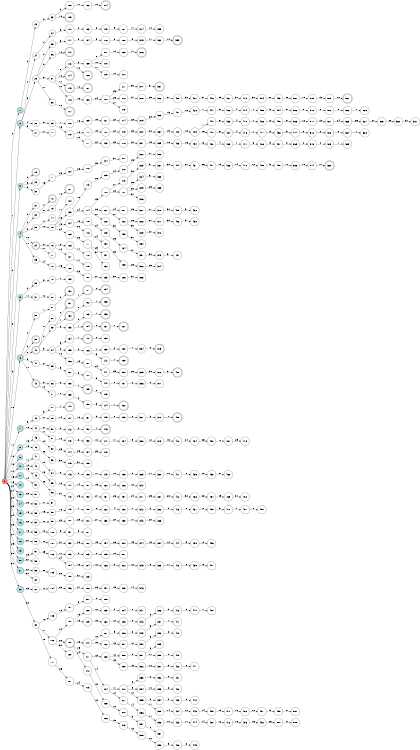 digraph APTA {
__start0 [label="" shape="none"];

rankdir=LR;
size="8,5";

s0 [style="filled", color="black", fillcolor="#ff817b" shape="circle", label="0"];
s1 [style="rounded,filled", color="black", fillcolor="powderblue" shape="doublecircle", label="1"];
s2 [style="rounded,filled", color="black", fillcolor="powderblue" shape="doublecircle", label="2"];
s3 [style="filled", color="black", fillcolor="powderblue" shape="circle", label="3"];
s4 [style="filled", color="black", fillcolor="powderblue" shape="circle", label="4"];
s5 [style="filled", color="black", fillcolor="powderblue" shape="circle", label="5"];
s6 [style="rounded,filled", color="black", fillcolor="powderblue" shape="doublecircle", label="6"];
s7 [style="rounded,filled", color="black", fillcolor="powderblue" shape="doublecircle", label="7"];
s8 [style="filled", color="black", fillcolor="powderblue" shape="circle", label="8"];
s9 [style="filled", color="black", fillcolor="powderblue" shape="circle", label="9"];
s10 [style="filled", color="black", fillcolor="powderblue" shape="circle", label="10"];
s11 [style="filled", color="black", fillcolor="powderblue" shape="circle", label="11"];
s12 [style="filled", color="black", fillcolor="powderblue" shape="circle", label="12"];
s13 [style="filled", color="black", fillcolor="powderblue" shape="circle", label="13"];
s14 [style="filled", color="black", fillcolor="powderblue" shape="circle", label="14"];
s15 [style="filled", color="black", fillcolor="powderblue" shape="circle", label="15"];
s16 [style="filled", color="black", fillcolor="powderblue" shape="circle", label="16"];
s17 [style="filled", color="black", fillcolor="powderblue" shape="circle", label="17"];
s18 [style="filled", color="black", fillcolor="powderblue" shape="circle", label="18"];
s19 [style="filled", color="black", fillcolor="powderblue" shape="circle", label="19"];
s20 [style="filled", color="black", fillcolor="powderblue" shape="circle", label="20"];
s21 [style="filled", color="black", fillcolor="powderblue" shape="circle", label="21"];
s22 [style="filled", color="black", fillcolor="powderblue" shape="circle", label="22"];
s23 [style="filled", color="black", fillcolor="white" shape="circle", label="23"];
s24 [style="filled", color="black", fillcolor="white" shape="circle", label="24"];
s25 [style="filled", color="black", fillcolor="white" shape="circle", label="25"];
s26 [style="filled", color="black", fillcolor="white" shape="circle", label="26"];
s27 [style="filled", color="black", fillcolor="white" shape="circle", label="27"];
s28 [style="rounded,filled", color="black", fillcolor="white" shape="doublecircle", label="28"];
s29 [style="filled", color="black", fillcolor="white" shape="circle", label="29"];
s30 [style="filled", color="black", fillcolor="white" shape="circle", label="30"];
s31 [style="filled", color="black", fillcolor="white" shape="circle", label="31"];
s32 [style="filled", color="black", fillcolor="white" shape="circle", label="32"];
s33 [style="filled", color="black", fillcolor="white" shape="circle", label="33"];
s34 [style="rounded,filled", color="black", fillcolor="white" shape="doublecircle", label="34"];
s35 [style="filled", color="black", fillcolor="white" shape="circle", label="35"];
s36 [style="filled", color="black", fillcolor="white" shape="circle", label="36"];
s37 [style="filled", color="black", fillcolor="white" shape="circle", label="37"];
s38 [style="filled", color="black", fillcolor="white" shape="circle", label="38"];
s39 [style="rounded,filled", color="black", fillcolor="white" shape="doublecircle", label="39"];
s40 [style="rounded,filled", color="black", fillcolor="white" shape="doublecircle", label="40"];
s41 [style="filled", color="black", fillcolor="white" shape="circle", label="41"];
s42 [style="rounded,filled", color="black", fillcolor="white" shape="doublecircle", label="42"];
s43 [style="filled", color="black", fillcolor="white" shape="circle", label="43"];
s44 [style="filled", color="black", fillcolor="white" shape="circle", label="44"];
s45 [style="filled", color="black", fillcolor="white" shape="circle", label="45"];
s46 [style="filled", color="black", fillcolor="white" shape="circle", label="46"];
s47 [style="filled", color="black", fillcolor="white" shape="circle", label="47"];
s48 [style="filled", color="black", fillcolor="white" shape="circle", label="48"];
s49 [style="filled", color="black", fillcolor="white" shape="circle", label="49"];
s50 [style="filled", color="black", fillcolor="white" shape="circle", label="50"];
s51 [style="filled", color="black", fillcolor="white" shape="circle", label="51"];
s52 [style="filled", color="black", fillcolor="white" shape="circle", label="52"];
s53 [style="filled", color="black", fillcolor="white" shape="circle", label="53"];
s54 [style="filled", color="black", fillcolor="white" shape="circle", label="54"];
s55 [style="filled", color="black", fillcolor="white" shape="circle", label="55"];
s56 [style="filled", color="black", fillcolor="white" shape="circle", label="56"];
s57 [style="filled", color="black", fillcolor="white" shape="circle", label="57"];
s58 [style="filled", color="black", fillcolor="white" shape="circle", label="58"];
s59 [style="filled", color="black", fillcolor="white" shape="circle", label="59"];
s60 [style="filled", color="black", fillcolor="white" shape="circle", label="60"];
s61 [style="filled", color="black", fillcolor="white" shape="circle", label="61"];
s62 [style="filled", color="black", fillcolor="white" shape="circle", label="62"];
s63 [style="filled", color="black", fillcolor="white" shape="circle", label="63"];
s64 [style="filled", color="black", fillcolor="white" shape="circle", label="64"];
s65 [style="filled", color="black", fillcolor="white" shape="circle", label="65"];
s66 [style="filled", color="black", fillcolor="white" shape="circle", label="66"];
s67 [style="filled", color="black", fillcolor="white" shape="circle", label="67"];
s68 [style="filled", color="black", fillcolor="white" shape="circle", label="68"];
s69 [style="filled", color="black", fillcolor="white" shape="circle", label="69"];
s70 [style="filled", color="black", fillcolor="white" shape="circle", label="70"];
s71 [style="filled", color="black", fillcolor="white" shape="circle", label="71"];
s72 [style="rounded,filled", color="black", fillcolor="white" shape="doublecircle", label="72"];
s73 [style="filled", color="black", fillcolor="white" shape="circle", label="73"];
s74 [style="filled", color="black", fillcolor="white" shape="circle", label="74"];
s75 [style="filled", color="black", fillcolor="white" shape="circle", label="75"];
s76 [style="filled", color="black", fillcolor="white" shape="circle", label="76"];
s77 [style="filled", color="black", fillcolor="white" shape="circle", label="77"];
s78 [style="filled", color="black", fillcolor="white" shape="circle", label="78"];
s79 [style="filled", color="black", fillcolor="white" shape="circle", label="79"];
s80 [style="filled", color="black", fillcolor="white" shape="circle", label="80"];
s81 [style="filled", color="black", fillcolor="white" shape="circle", label="81"];
s82 [style="filled", color="black", fillcolor="white" shape="circle", label="82"];
s83 [style="filled", color="black", fillcolor="white" shape="circle", label="83"];
s84 [style="filled", color="black", fillcolor="white" shape="circle", label="84"];
s85 [style="filled", color="black", fillcolor="white" shape="circle", label="85"];
s86 [style="filled", color="black", fillcolor="white" shape="circle", label="86"];
s87 [style="filled", color="black", fillcolor="white" shape="circle", label="87"];
s88 [style="filled", color="black", fillcolor="white" shape="circle", label="88"];
s89 [style="filled", color="black", fillcolor="white" shape="circle", label="89"];
s90 [style="filled", color="black", fillcolor="white" shape="circle", label="90"];
s91 [style="filled", color="black", fillcolor="white" shape="circle", label="91"];
s92 [style="filled", color="black", fillcolor="white" shape="circle", label="92"];
s93 [style="filled", color="black", fillcolor="white" shape="circle", label="93"];
s94 [style="filled", color="black", fillcolor="white" shape="circle", label="94"];
s95 [style="filled", color="black", fillcolor="white" shape="circle", label="95"];
s96 [style="filled", color="black", fillcolor="white" shape="circle", label="96"];
s97 [style="filled", color="black", fillcolor="white" shape="circle", label="97"];
s98 [style="filled", color="black", fillcolor="white" shape="circle", label="98"];
s99 [style="filled", color="black", fillcolor="white" shape="circle", label="99"];
s100 [style="filled", color="black", fillcolor="white" shape="circle", label="100"];
s101 [style="filled", color="black", fillcolor="white" shape="circle", label="101"];
s102 [style="filled", color="black", fillcolor="white" shape="circle", label="102"];
s103 [style="filled", color="black", fillcolor="white" shape="circle", label="103"];
s104 [style="filled", color="black", fillcolor="white" shape="circle", label="104"];
s105 [style="filled", color="black", fillcolor="white" shape="circle", label="105"];
s106 [style="filled", color="black", fillcolor="white" shape="circle", label="106"];
s107 [style="filled", color="black", fillcolor="white" shape="circle", label="107"];
s108 [style="filled", color="black", fillcolor="white" shape="circle", label="108"];
s109 [style="rounded,filled", color="black", fillcolor="white" shape="doublecircle", label="109"];
s110 [style="filled", color="black", fillcolor="white" shape="circle", label="110"];
s111 [style="filled", color="black", fillcolor="white" shape="circle", label="111"];
s112 [style="rounded,filled", color="black", fillcolor="white" shape="doublecircle", label="112"];
s113 [style="filled", color="black", fillcolor="white" shape="circle", label="113"];
s114 [style="rounded,filled", color="black", fillcolor="white" shape="doublecircle", label="114"];
s115 [style="rounded,filled", color="black", fillcolor="white" shape="doublecircle", label="115"];
s116 [style="filled", color="black", fillcolor="white" shape="circle", label="116"];
s117 [style="rounded,filled", color="black", fillcolor="white" shape="doublecircle", label="117"];
s118 [style="filled", color="black", fillcolor="white" shape="circle", label="118"];
s119 [style="filled", color="black", fillcolor="white" shape="circle", label="119"];
s120 [style="filled", color="black", fillcolor="white" shape="circle", label="120"];
s121 [style="rounded,filled", color="black", fillcolor="white" shape="doublecircle", label="121"];
s122 [style="filled", color="black", fillcolor="white" shape="circle", label="122"];
s123 [style="filled", color="black", fillcolor="white" shape="circle", label="123"];
s124 [style="filled", color="black", fillcolor="white" shape="circle", label="124"];
s125 [style="filled", color="black", fillcolor="white" shape="circle", label="125"];
s126 [style="filled", color="black", fillcolor="white" shape="circle", label="126"];
s127 [style="filled", color="black", fillcolor="white" shape="circle", label="127"];
s128 [style="filled", color="black", fillcolor="white" shape="circle", label="128"];
s129 [style="filled", color="black", fillcolor="white" shape="circle", label="129"];
s130 [style="rounded,filled", color="black", fillcolor="white" shape="doublecircle", label="130"];
s131 [style="rounded,filled", color="black", fillcolor="white" shape="doublecircle", label="131"];
s132 [style="rounded,filled", color="black", fillcolor="white" shape="doublecircle", label="132"];
s133 [style="filled", color="black", fillcolor="white" shape="circle", label="133"];
s134 [style="filled", color="black", fillcolor="white" shape="circle", label="134"];
s135 [style="filled", color="black", fillcolor="white" shape="circle", label="135"];
s136 [style="filled", color="black", fillcolor="white" shape="circle", label="136"];
s137 [style="filled", color="black", fillcolor="white" shape="circle", label="137"];
s138 [style="filled", color="black", fillcolor="white" shape="circle", label="138"];
s139 [style="filled", color="black", fillcolor="white" shape="circle", label="139"];
s140 [style="rounded,filled", color="black", fillcolor="white" shape="doublecircle", label="140"];
s141 [style="filled", color="black", fillcolor="white" shape="circle", label="141"];
s142 [style="filled", color="black", fillcolor="white" shape="circle", label="142"];
s143 [style="filled", color="black", fillcolor="white" shape="circle", label="143"];
s144 [style="filled", color="black", fillcolor="white" shape="circle", label="144"];
s145 [style="filled", color="black", fillcolor="white" shape="circle", label="145"];
s146 [style="filled", color="black", fillcolor="white" shape="circle", label="146"];
s147 [style="filled", color="black", fillcolor="white" shape="circle", label="147"];
s148 [style="filled", color="black", fillcolor="white" shape="circle", label="148"];
s149 [style="filled", color="black", fillcolor="white" shape="circle", label="149"];
s150 [style="filled", color="black", fillcolor="white" shape="circle", label="150"];
s151 [style="filled", color="black", fillcolor="white" shape="circle", label="151"];
s152 [style="filled", color="black", fillcolor="white" shape="circle", label="152"];
s153 [style="filled", color="black", fillcolor="white" shape="circle", label="153"];
s154 [style="filled", color="black", fillcolor="white" shape="circle", label="154"];
s155 [style="filled", color="black", fillcolor="white" shape="circle", label="155"];
s156 [style="filled", color="black", fillcolor="white" shape="circle", label="156"];
s157 [style="filled", color="black", fillcolor="white" shape="circle", label="157"];
s158 [style="filled", color="black", fillcolor="white" shape="circle", label="158"];
s159 [style="rounded,filled", color="black", fillcolor="white" shape="doublecircle", label="159"];
s160 [style="filled", color="black", fillcolor="white" shape="circle", label="160"];
s161 [style="filled", color="black", fillcolor="white" shape="circle", label="161"];
s162 [style="filled", color="black", fillcolor="white" shape="circle", label="162"];
s163 [style="filled", color="black", fillcolor="white" shape="circle", label="163"];
s164 [style="filled", color="black", fillcolor="white" shape="circle", label="164"];
s165 [style="filled", color="black", fillcolor="white" shape="circle", label="165"];
s166 [style="rounded,filled", color="black", fillcolor="white" shape="doublecircle", label="166"];
s167 [style="rounded,filled", color="black", fillcolor="white" shape="doublecircle", label="167"];
s168 [style="filled", color="black", fillcolor="white" shape="circle", label="168"];
s169 [style="filled", color="black", fillcolor="white" shape="circle", label="169"];
s170 [style="filled", color="black", fillcolor="white" shape="circle", label="170"];
s171 [style="filled", color="black", fillcolor="white" shape="circle", label="171"];
s172 [style="filled", color="black", fillcolor="white" shape="circle", label="172"];
s173 [style="filled", color="black", fillcolor="white" shape="circle", label="173"];
s174 [style="filled", color="black", fillcolor="white" shape="circle", label="174"];
s175 [style="filled", color="black", fillcolor="white" shape="circle", label="175"];
s176 [style="filled", color="black", fillcolor="white" shape="circle", label="176"];
s177 [style="filled", color="black", fillcolor="white" shape="circle", label="177"];
s178 [style="filled", color="black", fillcolor="white" shape="circle", label="178"];
s179 [style="filled", color="black", fillcolor="white" shape="circle", label="179"];
s180 [style="filled", color="black", fillcolor="white" shape="circle", label="180"];
s181 [style="rounded,filled", color="black", fillcolor="white" shape="doublecircle", label="181"];
s182 [style="filled", color="black", fillcolor="white" shape="circle", label="182"];
s183 [style="filled", color="black", fillcolor="white" shape="circle", label="183"];
s184 [style="rounded,filled", color="black", fillcolor="white" shape="doublecircle", label="184"];
s185 [style="rounded,filled", color="black", fillcolor="white" shape="doublecircle", label="185"];
s186 [style="filled", color="black", fillcolor="white" shape="circle", label="186"];
s187 [style="filled", color="black", fillcolor="white" shape="circle", label="187"];
s188 [style="filled", color="black", fillcolor="white" shape="circle", label="188"];
s189 [style="rounded,filled", color="black", fillcolor="white" shape="doublecircle", label="189"];
s190 [style="filled", color="black", fillcolor="white" shape="circle", label="190"];
s191 [style="filled", color="black", fillcolor="white" shape="circle", label="191"];
s192 [style="filled", color="black", fillcolor="white" shape="circle", label="192"];
s193 [style="filled", color="black", fillcolor="white" shape="circle", label="193"];
s194 [style="filled", color="black", fillcolor="white" shape="circle", label="194"];
s195 [style="filled", color="black", fillcolor="white" shape="circle", label="195"];
s196 [style="filled", color="black", fillcolor="white" shape="circle", label="196"];
s197 [style="filled", color="black", fillcolor="white" shape="circle", label="197"];
s198 [style="filled", color="black", fillcolor="white" shape="circle", label="198"];
s199 [style="filled", color="black", fillcolor="white" shape="circle", label="199"];
s200 [style="filled", color="black", fillcolor="white" shape="circle", label="200"];
s201 [style="filled", color="black", fillcolor="white" shape="circle", label="201"];
s202 [style="filled", color="black", fillcolor="white" shape="circle", label="202"];
s203 [style="filled", color="black", fillcolor="white" shape="circle", label="203"];
s204 [style="filled", color="black", fillcolor="white" shape="circle", label="204"];
s205 [style="filled", color="black", fillcolor="white" shape="circle", label="205"];
s206 [style="filled", color="black", fillcolor="white" shape="circle", label="206"];
s207 [style="filled", color="black", fillcolor="white" shape="circle", label="207"];
s208 [style="filled", color="black", fillcolor="white" shape="circle", label="208"];
s209 [style="filled", color="black", fillcolor="white" shape="circle", label="209"];
s210 [style="filled", color="black", fillcolor="white" shape="circle", label="210"];
s211 [style="filled", color="black", fillcolor="white" shape="circle", label="211"];
s212 [style="filled", color="black", fillcolor="white" shape="circle", label="212"];
s213 [style="filled", color="black", fillcolor="white" shape="circle", label="213"];
s214 [style="rounded,filled", color="black", fillcolor="white" shape="doublecircle", label="214"];
s215 [style="filled", color="black", fillcolor="white" shape="circle", label="215"];
s216 [style="filled", color="black", fillcolor="white" shape="circle", label="216"];
s217 [style="filled", color="black", fillcolor="white" shape="circle", label="217"];
s218 [style="filled", color="black", fillcolor="white" shape="circle", label="218"];
s219 [style="filled", color="black", fillcolor="white" shape="circle", label="219"];
s220 [style="filled", color="black", fillcolor="white" shape="circle", label="220"];
s221 [style="filled", color="black", fillcolor="white" shape="circle", label="221"];
s222 [style="filled", color="black", fillcolor="white" shape="circle", label="222"];
s223 [style="filled", color="black", fillcolor="white" shape="circle", label="223"];
s224 [style="filled", color="black", fillcolor="white" shape="circle", label="224"];
s225 [style="filled", color="black", fillcolor="white" shape="circle", label="225"];
s226 [style="filled", color="black", fillcolor="white" shape="circle", label="226"];
s227 [style="filled", color="black", fillcolor="white" shape="circle", label="227"];
s228 [style="filled", color="black", fillcolor="white" shape="circle", label="228"];
s229 [style="filled", color="black", fillcolor="white" shape="circle", label="229"];
s230 [style="filled", color="black", fillcolor="white" shape="circle", label="230"];
s231 [style="filled", color="black", fillcolor="white" shape="circle", label="231"];
s232 [style="filled", color="black", fillcolor="white" shape="circle", label="232"];
s233 [style="filled", color="black", fillcolor="white" shape="circle", label="233"];
s234 [style="rounded,filled", color="black", fillcolor="white" shape="doublecircle", label="234"];
s235 [style="rounded,filled", color="black", fillcolor="white" shape="doublecircle", label="235"];
s236 [style="rounded,filled", color="black", fillcolor="white" shape="doublecircle", label="236"];
s237 [style="rounded,filled", color="black", fillcolor="white" shape="doublecircle", label="237"];
s238 [style="filled", color="black", fillcolor="white" shape="circle", label="238"];
s239 [style="filled", color="black", fillcolor="white" shape="circle", label="239"];
s240 [style="filled", color="black", fillcolor="white" shape="circle", label="240"];
s241 [style="filled", color="black", fillcolor="white" shape="circle", label="241"];
s242 [style="filled", color="black", fillcolor="white" shape="circle", label="242"];
s243 [style="filled", color="black", fillcolor="white" shape="circle", label="243"];
s244 [style="filled", color="black", fillcolor="white" shape="circle", label="244"];
s245 [style="filled", color="black", fillcolor="white" shape="circle", label="245"];
s246 [style="rounded,filled", color="black", fillcolor="white" shape="doublecircle", label="246"];
s247 [style="filled", color="black", fillcolor="white" shape="circle", label="247"];
s248 [style="filled", color="black", fillcolor="white" shape="circle", label="248"];
s249 [style="filled", color="black", fillcolor="white" shape="circle", label="249"];
s250 [style="filled", color="black", fillcolor="white" shape="circle", label="250"];
s251 [style="filled", color="black", fillcolor="white" shape="circle", label="251"];
s252 [style="filled", color="black", fillcolor="white" shape="circle", label="252"];
s253 [style="filled", color="black", fillcolor="white" shape="circle", label="253"];
s254 [style="filled", color="black", fillcolor="white" shape="circle", label="254"];
s255 [style="filled", color="black", fillcolor="white" shape="circle", label="255"];
s256 [style="filled", color="black", fillcolor="white" shape="circle", label="256"];
s257 [style="filled", color="black", fillcolor="white" shape="circle", label="257"];
s258 [style="filled", color="black", fillcolor="white" shape="circle", label="258"];
s259 [style="filled", color="black", fillcolor="white" shape="circle", label="259"];
s260 [style="filled", color="black", fillcolor="white" shape="circle", label="260"];
s261 [style="filled", color="black", fillcolor="white" shape="circle", label="261"];
s262 [style="filled", color="black", fillcolor="white" shape="circle", label="262"];
s263 [style="filled", color="black", fillcolor="white" shape="circle", label="263"];
s264 [style="filled", color="black", fillcolor="white" shape="circle", label="264"];
s265 [style="filled", color="black", fillcolor="white" shape="circle", label="265"];
s266 [style="filled", color="black", fillcolor="white" shape="circle", label="266"];
s267 [style="filled", color="black", fillcolor="white" shape="circle", label="267"];
s268 [style="filled", color="black", fillcolor="white" shape="circle", label="268"];
s269 [style="filled", color="black", fillcolor="white" shape="circle", label="269"];
s270 [style="filled", color="black", fillcolor="white" shape="circle", label="270"];
s271 [style="filled", color="black", fillcolor="white" shape="circle", label="271"];
s272 [style="filled", color="black", fillcolor="white" shape="circle", label="272"];
s273 [style="filled", color="black", fillcolor="white" shape="circle", label="273"];
s274 [style="filled", color="black", fillcolor="white" shape="circle", label="274"];
s275 [style="filled", color="black", fillcolor="white" shape="circle", label="275"];
s276 [style="filled", color="black", fillcolor="white" shape="circle", label="276"];
s277 [style="filled", color="black", fillcolor="white" shape="circle", label="277"];
s278 [style="filled", color="black", fillcolor="white" shape="circle", label="278"];
s279 [style="filled", color="black", fillcolor="white" shape="circle", label="279"];
s280 [style="filled", color="black", fillcolor="white" shape="circle", label="280"];
s281 [style="filled", color="black", fillcolor="white" shape="circle", label="281"];
s282 [style="filled", color="black", fillcolor="white" shape="circle", label="282"];
s283 [style="filled", color="black", fillcolor="white" shape="circle", label="283"];
s284 [style="filled", color="black", fillcolor="white" shape="circle", label="284"];
s285 [style="filled", color="black", fillcolor="white" shape="circle", label="285"];
s286 [style="filled", color="black", fillcolor="white" shape="circle", label="286"];
s287 [style="rounded,filled", color="black", fillcolor="white" shape="doublecircle", label="287"];
s288 [style="filled", color="black", fillcolor="white" shape="circle", label="288"];
s289 [style="rounded,filled", color="black", fillcolor="white" shape="doublecircle", label="289"];
s290 [style="filled", color="black", fillcolor="white" shape="circle", label="290"];
s291 [style="filled", color="black", fillcolor="white" shape="circle", label="291"];
s292 [style="rounded,filled", color="black", fillcolor="white" shape="doublecircle", label="292"];
s293 [style="filled", color="black", fillcolor="white" shape="circle", label="293"];
s294 [style="filled", color="black", fillcolor="white" shape="circle", label="294"];
s295 [style="filled", color="black", fillcolor="white" shape="circle", label="295"];
s296 [style="filled", color="black", fillcolor="white" shape="circle", label="296"];
s297 [style="filled", color="black", fillcolor="white" shape="circle", label="297"];
s298 [style="filled", color="black", fillcolor="white" shape="circle", label="298"];
s299 [style="filled", color="black", fillcolor="white" shape="circle", label="299"];
s300 [style="filled", color="black", fillcolor="white" shape="circle", label="300"];
s301 [style="filled", color="black", fillcolor="white" shape="circle", label="301"];
s302 [style="filled", color="black", fillcolor="white" shape="circle", label="302"];
s303 [style="filled", color="black", fillcolor="white" shape="circle", label="303"];
s304 [style="filled", color="black", fillcolor="white" shape="circle", label="304"];
s305 [style="filled", color="black", fillcolor="white" shape="circle", label="305"];
s306 [style="filled", color="black", fillcolor="white" shape="circle", label="306"];
s307 [style="filled", color="black", fillcolor="white" shape="circle", label="307"];
s308 [style="filled", color="black", fillcolor="white" shape="circle", label="308"];
s309 [style="filled", color="black", fillcolor="white" shape="circle", label="309"];
s310 [style="filled", color="black", fillcolor="white" shape="circle", label="310"];
s311 [style="filled", color="black", fillcolor="white" shape="circle", label="311"];
s312 [style="filled", color="black", fillcolor="white" shape="circle", label="312"];
s313 [style="filled", color="black", fillcolor="white" shape="circle", label="313"];
s314 [style="filled", color="black", fillcolor="white" shape="circle", label="314"];
s315 [style="filled", color="black", fillcolor="white" shape="circle", label="315"];
s316 [style="rounded,filled", color="black", fillcolor="white" shape="doublecircle", label="316"];
s317 [style="filled", color="black", fillcolor="white" shape="circle", label="317"];
s318 [style="filled", color="black", fillcolor="white" shape="circle", label="318"];
s319 [style="filled", color="black", fillcolor="white" shape="circle", label="319"];
s320 [style="filled", color="black", fillcolor="white" shape="circle", label="320"];
s321 [style="filled", color="black", fillcolor="white" shape="circle", label="321"];
s322 [style="filled", color="black", fillcolor="white" shape="circle", label="322"];
s323 [style="filled", color="black", fillcolor="white" shape="circle", label="323"];
s324 [style="filled", color="black", fillcolor="white" shape="circle", label="324"];
s325 [style="filled", color="black", fillcolor="white" shape="circle", label="325"];
s326 [style="filled", color="black", fillcolor="white" shape="circle", label="326"];
s327 [style="filled", color="black", fillcolor="white" shape="circle", label="327"];
s328 [style="filled", color="black", fillcolor="white" shape="circle", label="328"];
s329 [style="filled", color="black", fillcolor="white" shape="circle", label="329"];
s330 [style="filled", color="black", fillcolor="white" shape="circle", label="330"];
s331 [style="filled", color="black", fillcolor="white" shape="circle", label="331"];
s332 [style="filled", color="black", fillcolor="white" shape="circle", label="332"];
s333 [style="filled", color="black", fillcolor="white" shape="circle", label="333"];
s334 [style="filled", color="black", fillcolor="white" shape="circle", label="334"];
s335 [style="filled", color="black", fillcolor="white" shape="circle", label="335"];
s336 [style="filled", color="black", fillcolor="white" shape="circle", label="336"];
s337 [style="filled", color="black", fillcolor="white" shape="circle", label="337"];
s338 [style="filled", color="black", fillcolor="white" shape="circle", label="338"];
s339 [style="filled", color="black", fillcolor="white" shape="circle", label="339"];
s340 [style="filled", color="black", fillcolor="white" shape="circle", label="340"];
s341 [style="filled", color="black", fillcolor="white" shape="circle", label="341"];
s342 [style="filled", color="black", fillcolor="white" shape="circle", label="342"];
s343 [style="filled", color="black", fillcolor="white" shape="circle", label="343"];
s344 [style="filled", color="black", fillcolor="white" shape="circle", label="344"];
s345 [style="filled", color="black", fillcolor="white" shape="circle", label="345"];
s346 [style="filled", color="black", fillcolor="white" shape="circle", label="346"];
s347 [style="filled", color="black", fillcolor="white" shape="circle", label="347"];
s348 [style="filled", color="black", fillcolor="white" shape="circle", label="348"];
s349 [style="filled", color="black", fillcolor="white" shape="circle", label="349"];
s350 [style="filled", color="black", fillcolor="white" shape="circle", label="350"];
s351 [style="filled", color="black", fillcolor="white" shape="circle", label="351"];
s352 [style="filled", color="black", fillcolor="white" shape="circle", label="352"];
s353 [style="filled", color="black", fillcolor="white" shape="circle", label="353"];
s354 [style="filled", color="black", fillcolor="white" shape="circle", label="354"];
s355 [style="filled", color="black", fillcolor="white" shape="circle", label="355"];
s356 [style="filled", color="black", fillcolor="white" shape="circle", label="356"];
s357 [style="filled", color="black", fillcolor="white" shape="circle", label="357"];
s358 [style="filled", color="black", fillcolor="white" shape="circle", label="358"];
s359 [style="filled", color="black", fillcolor="white" shape="circle", label="359"];
s360 [style="filled", color="black", fillcolor="white" shape="circle", label="360"];
s361 [style="rounded,filled", color="black", fillcolor="white" shape="doublecircle", label="361"];
s362 [style="filled", color="black", fillcolor="white" shape="circle", label="362"];
s363 [style="filled", color="black", fillcolor="white" shape="circle", label="363"];
s364 [style="filled", color="black", fillcolor="white" shape="circle", label="364"];
s365 [style="filled", color="black", fillcolor="white" shape="circle", label="365"];
s366 [style="filled", color="black", fillcolor="white" shape="circle", label="366"];
s367 [style="filled", color="black", fillcolor="white" shape="circle", label="367"];
s368 [style="filled", color="black", fillcolor="white" shape="circle", label="368"];
s369 [style="filled", color="black", fillcolor="white" shape="circle", label="369"];
s370 [style="filled", color="black", fillcolor="white" shape="circle", label="370"];
s371 [style="filled", color="black", fillcolor="white" shape="circle", label="371"];
s372 [style="filled", color="black", fillcolor="white" shape="circle", label="372"];
s373 [style="filled", color="black", fillcolor="white" shape="circle", label="373"];
s374 [style="filled", color="black", fillcolor="white" shape="circle", label="374"];
s375 [style="rounded,filled", color="black", fillcolor="white" shape="doublecircle", label="375"];
s376 [style="filled", color="black", fillcolor="white" shape="circle", label="376"];
s377 [style="filled", color="black", fillcolor="white" shape="circle", label="377"];
s378 [style="filled", color="black", fillcolor="white" shape="circle", label="378"];
s379 [style="filled", color="black", fillcolor="white" shape="circle", label="379"];
s380 [style="filled", color="black", fillcolor="white" shape="circle", label="380"];
s381 [style="filled", color="black", fillcolor="white" shape="circle", label="381"];
s382 [style="filled", color="black", fillcolor="white" shape="circle", label="382"];
s383 [style="filled", color="black", fillcolor="white" shape="circle", label="383"];
s384 [style="filled", color="black", fillcolor="white" shape="circle", label="384"];
s385 [style="filled", color="black", fillcolor="white" shape="circle", label="385"];
s386 [style="filled", color="black", fillcolor="white" shape="circle", label="386"];
s387 [style="filled", color="black", fillcolor="white" shape="circle", label="387"];
s388 [style="filled", color="black", fillcolor="white" shape="circle", label="388"];
s389 [style="filled", color="black", fillcolor="white" shape="circle", label="389"];
s390 [style="filled", color="black", fillcolor="white" shape="circle", label="390"];
s391 [style="filled", color="black", fillcolor="white" shape="circle", label="391"];
s392 [style="filled", color="black", fillcolor="white" shape="circle", label="392"];
s393 [style="filled", color="black", fillcolor="white" shape="circle", label="393"];
s394 [style="filled", color="black", fillcolor="white" shape="circle", label="394"];
s395 [style="filled", color="black", fillcolor="white" shape="circle", label="395"];
s396 [style="filled", color="black", fillcolor="white" shape="circle", label="396"];
s397 [style="filled", color="black", fillcolor="white" shape="circle", label="397"];
s398 [style="filled", color="black", fillcolor="white" shape="circle", label="398"];
s399 [style="rounded,filled", color="black", fillcolor="white" shape="doublecircle", label="399"];
s400 [style="filled", color="black", fillcolor="white" shape="circle", label="400"];
s401 [style="filled", color="black", fillcolor="white" shape="circle", label="401"];
s402 [style="filled", color="black", fillcolor="white" shape="circle", label="402"];
s403 [style="filled", color="black", fillcolor="white" shape="circle", label="403"];
s404 [style="filled", color="black", fillcolor="white" shape="circle", label="404"];
s405 [style="filled", color="black", fillcolor="white" shape="circle", label="405"];
s406 [style="filled", color="black", fillcolor="white" shape="circle", label="406"];
s407 [style="filled", color="black", fillcolor="white" shape="circle", label="407"];
s408 [style="rounded,filled", color="black", fillcolor="white" shape="doublecircle", label="408"];
s409 [style="rounded,filled", color="black", fillcolor="white" shape="doublecircle", label="409"];
s410 [style="filled", color="black", fillcolor="white" shape="circle", label="410"];
s411 [style="filled", color="black", fillcolor="white" shape="circle", label="411"];
s412 [style="filled", color="black", fillcolor="white" shape="circle", label="412"];
s413 [style="filled", color="black", fillcolor="white" shape="circle", label="413"];
s414 [style="filled", color="black", fillcolor="white" shape="circle", label="414"];
s415 [style="filled", color="black", fillcolor="white" shape="circle", label="415"];
s416 [style="filled", color="black", fillcolor="white" shape="circle", label="416"];
s417 [style="filled", color="black", fillcolor="white" shape="circle", label="417"];
s418 [style="filled", color="black", fillcolor="white" shape="circle", label="418"];
s419 [style="filled", color="black", fillcolor="white" shape="circle", label="419"];
s420 [style="filled", color="black", fillcolor="white" shape="circle", label="420"];
s421 [style="filled", color="black", fillcolor="white" shape="circle", label="421"];
s422 [style="filled", color="black", fillcolor="white" shape="circle", label="422"];
s423 [style="filled", color="black", fillcolor="white" shape="circle", label="423"];
s424 [style="filled", color="black", fillcolor="white" shape="circle", label="424"];
s425 [style="filled", color="black", fillcolor="white" shape="circle", label="425"];
s426 [style="filled", color="black", fillcolor="white" shape="circle", label="426"];
s427 [style="filled", color="black", fillcolor="white" shape="circle", label="427"];
s428 [style="filled", color="black", fillcolor="white" shape="circle", label="428"];
s429 [style="filled", color="black", fillcolor="white" shape="circle", label="429"];
s430 [style="filled", color="black", fillcolor="white" shape="circle", label="430"];
s431 [style="filled", color="black", fillcolor="white" shape="circle", label="431"];
s432 [style="filled", color="black", fillcolor="white" shape="circle", label="432"];
s433 [style="filled", color="black", fillcolor="white" shape="circle", label="433"];
s434 [style="filled", color="black", fillcolor="white" shape="circle", label="434"];
s435 [style="filled", color="black", fillcolor="white" shape="circle", label="435"];
s436 [style="filled", color="black", fillcolor="white" shape="circle", label="436"];
s437 [style="filled", color="black", fillcolor="white" shape="circle", label="437"];
s438 [style="filled", color="black", fillcolor="white" shape="circle", label="438"];
s439 [style="filled", color="black", fillcolor="white" shape="circle", label="439"];
s440 [style="filled", color="black", fillcolor="white" shape="circle", label="440"];
s441 [style="filled", color="black", fillcolor="white" shape="circle", label="441"];
s442 [style="filled", color="black", fillcolor="white" shape="circle", label="442"];
s443 [style="filled", color="black", fillcolor="white" shape="circle", label="443"];
s444 [style="filled", color="black", fillcolor="white" shape="circle", label="444"];
s445 [style="filled", color="black", fillcolor="white" shape="circle", label="445"];
s446 [style="filled", color="black", fillcolor="white" shape="circle", label="446"];
s447 [style="filled", color="black", fillcolor="white" shape="circle", label="447"];
s448 [style="filled", color="black", fillcolor="white" shape="circle", label="448"];
s449 [style="filled", color="black", fillcolor="white" shape="circle", label="449"];
s450 [style="filled", color="black", fillcolor="white" shape="circle", label="450"];
s451 [style="filled", color="black", fillcolor="white" shape="circle", label="451"];
s452 [style="filled", color="black", fillcolor="white" shape="circle", label="452"];
s453 [style="filled", color="black", fillcolor="white" shape="circle", label="453"];
s454 [style="filled", color="black", fillcolor="white" shape="circle", label="454"];
s455 [style="filled", color="black", fillcolor="white" shape="circle", label="455"];
s456 [style="filled", color="black", fillcolor="white" shape="circle", label="456"];
s457 [style="filled", color="black", fillcolor="white" shape="circle", label="457"];
s458 [style="filled", color="black", fillcolor="white" shape="circle", label="458"];
s459 [style="filled", color="black", fillcolor="white" shape="circle", label="459"];
s460 [style="filled", color="black", fillcolor="white" shape="circle", label="460"];
s461 [style="filled", color="black", fillcolor="white" shape="circle", label="461"];
s462 [style="filled", color="black", fillcolor="white" shape="circle", label="462"];
s463 [style="filled", color="black", fillcolor="white" shape="circle", label="463"];
s464 [style="filled", color="black", fillcolor="white" shape="circle", label="464"];
s465 [style="filled", color="black", fillcolor="white" shape="circle", label="465"];
s466 [style="filled", color="black", fillcolor="white" shape="circle", label="466"];
s467 [style="filled", color="black", fillcolor="white" shape="circle", label="467"];
s468 [style="filled", color="black", fillcolor="white" shape="circle", label="468"];
s469 [style="filled", color="black", fillcolor="white" shape="circle", label="469"];
s470 [style="filled", color="black", fillcolor="white" shape="circle", label="470"];
s471 [style="filled", color="black", fillcolor="white" shape="circle", label="471"];
s472 [style="filled", color="black", fillcolor="white" shape="circle", label="472"];
s473 [style="filled", color="black", fillcolor="white" shape="circle", label="473"];
s474 [style="filled", color="black", fillcolor="white" shape="circle", label="474"];
s475 [style="filled", color="black", fillcolor="white" shape="circle", label="475"];
s476 [style="filled", color="black", fillcolor="white" shape="circle", label="476"];
s477 [style="filled", color="black", fillcolor="white" shape="circle", label="477"];
s478 [style="filled", color="black", fillcolor="white" shape="circle", label="478"];
s479 [style="filled", color="black", fillcolor="white" shape="circle", label="479"];
s480 [style="filled", color="black", fillcolor="white" shape="circle", label="480"];
s481 [style="filled", color="black", fillcolor="white" shape="circle", label="481"];
s482 [style="filled", color="black", fillcolor="white" shape="circle", label="482"];
s483 [style="filled", color="black", fillcolor="white" shape="circle", label="483"];
s484 [style="filled", color="black", fillcolor="white" shape="circle", label="484"];
s485 [style="filled", color="black", fillcolor="white" shape="circle", label="485"];
s486 [style="filled", color="black", fillcolor="white" shape="circle", label="486"];
s487 [style="filled", color="black", fillcolor="white" shape="circle", label="487"];
s488 [style="filled", color="black", fillcolor="white" shape="circle", label="488"];
s489 [style="filled", color="black", fillcolor="white" shape="circle", label="489"];
s490 [style="filled", color="black", fillcolor="white" shape="circle", label="490"];
s491 [style="filled", color="black", fillcolor="white" shape="circle", label="491"];
s492 [style="filled", color="black", fillcolor="white" shape="circle", label="492"];
s493 [style="filled", color="black", fillcolor="white" shape="circle", label="493"];
s494 [style="filled", color="black", fillcolor="white" shape="circle", label="494"];
s495 [style="filled", color="black", fillcolor="white" shape="circle", label="495"];
s496 [style="filled", color="black", fillcolor="white" shape="circle", label="496"];
s497 [style="filled", color="black", fillcolor="white" shape="circle", label="497"];
s498 [style="filled", color="black", fillcolor="white" shape="circle", label="498"];
s499 [style="filled", color="black", fillcolor="white" shape="circle", label="499"];
s500 [style="filled", color="black", fillcolor="white" shape="circle", label="500"];
s501 [style="filled", color="black", fillcolor="white" shape="circle", label="501"];
s502 [style="filled", color="black", fillcolor="white" shape="circle", label="502"];
s503 [style="filled", color="black", fillcolor="white" shape="circle", label="503"];
s504 [style="filled", color="black", fillcolor="white" shape="circle", label="504"];
s505 [style="filled", color="black", fillcolor="white" shape="circle", label="505"];
s506 [style="filled", color="black", fillcolor="white" shape="circle", label="506"];
s507 [style="filled", color="black", fillcolor="white" shape="circle", label="507"];
s508 [style="filled", color="black", fillcolor="white" shape="circle", label="508"];
s509 [style="filled", color="black", fillcolor="white" shape="circle", label="509"];
s510 [style="filled", color="black", fillcolor="white" shape="circle", label="510"];
s511 [style="filled", color="black", fillcolor="white" shape="circle", label="511"];
s512 [style="filled", color="black", fillcolor="white" shape="circle", label="512"];
s513 [style="filled", color="black", fillcolor="white" shape="circle", label="513"];
s514 [style="filled", color="black", fillcolor="white" shape="circle", label="514"];
s515 [style="filled", color="black", fillcolor="white" shape="circle", label="515"];
s516 [style="filled", color="black", fillcolor="white" shape="circle", label="516"];
s517 [style="filled", color="black", fillcolor="white" shape="circle", label="517"];
s518 [style="filled", color="black", fillcolor="white" shape="circle", label="518"];
s519 [style="filled", color="black", fillcolor="white" shape="circle", label="519"];
s520 [style="rounded,filled", color="black", fillcolor="white" shape="doublecircle", label="520"];
s521 [style="rounded,filled", color="black", fillcolor="white" shape="doublecircle", label="521"];
s522 [style="filled", color="black", fillcolor="white" shape="circle", label="522"];
s523 [style="filled", color="black", fillcolor="white" shape="circle", label="523"];
s524 [style="filled", color="black", fillcolor="white" shape="circle", label="524"];
s525 [style="filled", color="black", fillcolor="white" shape="circle", label="525"];
s526 [style="filled", color="black", fillcolor="white" shape="circle", label="526"];
s527 [style="filled", color="black", fillcolor="white" shape="circle", label="527"];
s528 [style="filled", color="black", fillcolor="white" shape="circle", label="528"];
s529 [style="filled", color="black", fillcolor="white" shape="circle", label="529"];
s530 [style="filled", color="black", fillcolor="white" shape="circle", label="530"];
s531 [style="filled", color="black", fillcolor="white" shape="circle", label="531"];
s0 -> s1 [label="0"];
s0 -> s2 [label="1"];
s0 -> s3 [label="2"];
s0 -> s4 [label="8"];
s0 -> s5 [label="9"];
s0 -> s6 [label="10"];
s0 -> s7 [label="11"];
s0 -> s8 [label="12"];
s0 -> s9 [label="13"];
s0 -> s10 [label="14"];
s0 -> s11 [label="15"];
s0 -> s12 [label="16"];
s0 -> s13 [label="20"];
s0 -> s14 [label="21"];
s0 -> s15 [label="22"];
s0 -> s16 [label="23"];
s0 -> s17 [label="24"];
s0 -> s18 [label="26"];
s0 -> s19 [label="27"];
s0 -> s20 [label="29"];
s0 -> s21 [label="30"];
s0 -> s22 [label="31"];
s1 -> s23 [label="2"];
s2 -> s24 [label="0"];
s2 -> s25 [label="3"];
s2 -> s26 [label="4"];
s2 -> s27 [label="9"];
s3 -> s28 [label="0"];
s3 -> s29 [label="3"];
s3 -> s30 [label="8"];
s4 -> s31 [label="0"];
s4 -> s32 [label="2"];
s4 -> s33 [label="9"];
s4 -> s34 [label="10"];
s4 -> s35 [label="11"];
s5 -> s36 [label="2"];
s5 -> s37 [label="11"];
s6 -> s38 [label="0"];
s6 -> s39 [label="2"];
s6 -> s40 [label="8"];
s6 -> s41 [label="9"];
s6 -> s42 [label="11"];
s7 -> s43 [label="9"];
s7 -> s44 [label="10"];
s8 -> s45 [label="13"];
s8 -> s46 [label="15"];
s10 -> s47 [label="11"];
s10 -> s48 [label="12"];
s10 -> s49 [label="15"];
s11 -> s50 [label="14"];
s13 -> s51 [label="22"];
s14 -> s52 [label="20"];
s15 -> s53 [label="19"];
s16 -> s54 [label="22"];
s17 -> s55 [label="13"];
s18 -> s56 [label="27"];
s20 -> s57 [label="28"];
s20 -> s58 [label="31"];
s21 -> s59 [label="27"];
s21 -> s60 [label="31"];
s22 -> s61 [label="29"];
s22 -> s62 [label="30"];
s23 -> s63 [label="8"];
s24 -> s64 [label="2"];
s25 -> s65 [label="2"];
s25 -> s66 [label="8"];
s25 -> s67 [label="9"];
s25 -> s68 [label="11"];
s26 -> s69 [label="5"];
s27 -> s70 [label="11"];
s30 -> s71 [label="13"];
s32 -> s72 [label="0"];
s32 -> s73 [label="8"];
s33 -> s74 [label="11"];
s33 -> s75 [label="12"];
s34 -> s76 [label="8"];
s34 -> s77 [label="11"];
s35 -> s78 [label="14"];
s36 -> s79 [label="3"];
s37 -> s80 [label="10"];
s38 -> s81 [label="1"];
s40 -> s82 [label="0"];
s40 -> s83 [label="2"];
s40 -> s84 [label="9"];
s41 -> s85 [label="8"];
s42 -> s86 [label="9"];
s42 -> s87 [label="10"];
s43 -> s88 [label="3"];
s43 -> s89 [label="11"];
s44 -> s90 [label="8"];
s44 -> s91 [label="11"];
s45 -> s92 [label="24"];
s46 -> s93 [label="26"];
s47 -> s94 [label="10"];
s48 -> s95 [label="13"];
s49 -> s96 [label="26"];
s52 -> s97 [label="21"];
s53 -> s98 [label="16"];
s54 -> s99 [label="20"];
s55 -> s100 [label="12"];
s56 -> s101 [label="26"];
s57 -> s102 [label="25"];
s59 -> s103 [label="30"];
s61 -> s104 [label="28"];
s62 -> s105 [label="26"];
s62 -> s106 [label="27"];
s62 -> s107 [label="28"];
s63 -> s108 [label="9"];
s63 -> s109 [label="10"];
s64 -> s110 [label="3"];
s65 -> s111 [label="3"];
s66 -> s112 [label="10"];
s67 -> s113 [label="8"];
s67 -> s114 [label="10"];
s67 -> s115 [label="11"];
s67 -> s116 [label="12"];
s68 -> s117 [label="10"];
s69 -> s118 [label="7"];
s69 -> s119 [label="16"];
s71 -> s120 [label="25"];
s73 -> s121 [label="10"];
s75 -> s122 [label="11"];
s75 -> s123 [label="13"];
s75 -> s124 [label="15"];
s75 -> s125 [label="24"];
s76 -> s126 [label="9"];
s76 -> s127 [label="10"];
s78 -> s128 [label="15"];
s79 -> s129 [label="1"];
s81 -> s130 [label="0"];
s83 -> s131 [label="0"];
s83 -> s132 [label="1"];
s83 -> s133 [label="3"];
s84 -> s134 [label="3"];
s84 -> s135 [label="8"];
s84 -> s136 [label="12"];
s85 -> s137 [label="9"];
s86 -> s138 [label="3"];
s87 -> s139 [label="8"];
s88 -> s140 [label="1"];
s89 -> s141 [label="14"];
s90 -> s142 [label="9"];
s91 -> s143 [label="10"];
s92 -> s144 [label="25"];
s93 -> s145 [label="30"];
s94 -> s146 [label="8"];
s95 -> s147 [label="12"];
s96 -> s148 [label="27"];
s98 -> s149 [label="18"];
s99 -> s150 [label="22"];
s100 -> s151 [label="9"];
s101 -> s152 [label="27"];
s102 -> s153 [label="11"];
s102 -> s154 [label="24"];
s103 -> s155 [label="28"];
s104 -> s156 [label="25"];
s105 -> s157 [label="13"];
s106 -> s158 [label="24"];
s106 -> s159 [label="26"];
s106 -> s160 [label="30"];
s107 -> s161 [label="25"];
s108 -> s162 [label="11"];
s110 -> s163 [label="2"];
s111 -> s164 [label="8"];
s113 -> s165 [label="9"];
s113 -> s166 [label="10"];
s115 -> s167 [label="10"];
s116 -> s168 [label="13"];
s118 -> s169 [label="18"];
s119 -> s170 [label="18"];
s119 -> s171 [label="19"];
s120 -> s172 [label="28"];
s123 -> s173 [label="15"];
s123 -> s174 [label="24"];
s124 -> s175 [label="13"];
s124 -> s176 [label="26"];
s125 -> s177 [label="25"];
s126 -> s178 [label="11"];
s127 -> s179 [label="11"];
s128 -> s180 [label="26"];
s131 -> s181 [label="1"];
s132 -> s182 [label="0"];
s133 -> s183 [label="0"];
s133 -> s184 [label="1"];
s134 -> s185 [label="1"];
s135 -> s186 [label="2"];
s136 -> s187 [label="13"];
s137 -> s188 [label="8"];
s138 -> s189 [label="1"];
s139 -> s190 [label="2"];
s141 -> s191 [label="12"];
s142 -> s192 [label="3"];
s143 -> s193 [label="8"];
s144 -> s194 [label="28"];
s145 -> s195 [label="31"];
s146 -> s196 [label="9"];
s147 -> s197 [label="14"];
s148 -> s198 [label="26"];
s149 -> s199 [label="7"];
s150 -> s200 [label="23"];
s151 -> s201 [label="8"];
s152 -> s202 [label="26"];
s153 -> s203 [label="9"];
s154 -> s204 [label="13"];
s155 -> s205 [label="31"];
s156 -> s206 [label="27"];
s157 -> s207 [label="9"];
s158 -> s208 [label="13"];
s158 -> s209 [label="15"];
s159 -> s210 [label="13"];
s159 -> s211 [label="15"];
s159 -> s212 [label="24"];
s161 -> s213 [label="24"];
s162 -> s214 [label="10"];
s163 -> s215 [label="8"];
s164 -> s216 [label="9"];
s165 -> s217 [label="8"];
s165 -> s218 [label="10"];
s165 -> s219 [label="11"];
s168 -> s220 [label="24"];
s169 -> s221 [label="19"];
s170 -> s222 [label="19"];
s171 -> s223 [label="22"];
s172 -> s224 [label="29"];
s173 -> s225 [label="26"];
s174 -> s226 [label="25"];
s174 -> s227 [label="26"];
s174 -> s228 [label="27"];
s175 -> s229 [label="24"];
s176 -> s230 [label="24"];
s177 -> s231 [label="29"];
s177 -> s232 [label="31"];
s180 -> s233 [label="27"];
s181 -> s234 [label="0"];
s182 -> s235 [label="1"];
s183 -> s236 [label="1"];
s184 -> s237 [label="0"];
s185 -> s238 [label="0"];
s186 -> s239 [label="1"];
s186 -> s240 [label="3"];
s187 -> s241 [label="24"];
s188 -> s242 [label="9"];
s189 -> s243 [label="0"];
s190 -> s244 [label="3"];
s191 -> s245 [label="9"];
s192 -> s246 [label="1"];
s193 -> s247 [label="10"];
s194 -> s248 [label="29"];
s196 -> s249 [label="11"];
s197 -> s250 [label="15"];
s198 -> s251 [label="27"];
s199 -> s252 [label="6"];
s200 -> s253 [label="21"];
s202 -> s254 [label="15"];
s203 -> s255 [label="8"];
s204 -> s256 [label="12"];
s206 -> s257 [label="26"];
s207 -> s258 [label="8"];
s208 -> s259 [label="12"];
s209 -> s260 [label="13"];
s210 -> s261 [label="12"];
s210 -> s262 [label="15"];
s211 -> s263 [label="13"];
s211 -> s264 [label="14"];
s212 -> s265 [label="13"];
s213 -> s266 [label="13"];
s215 -> s267 [label="9"];
s216 -> s268 [label="8"];
s217 -> s269 [label="10"];
s219 -> s270 [label="10"];
s220 -> s271 [label="25"];
s220 -> s272 [label="26"];
s220 -> s273 [label="27"];
s221 -> s274 [label="22"];
s222 -> s275 [label="22"];
s223 -> s276 [label="23"];
s224 -> s277 [label="31"];
s225 -> s278 [label="24"];
s226 -> s279 [label="27"];
s226 -> s280 [label="28"];
s227 -> s281 [label="24"];
s227 -> s282 [label="27"];
s228 -> s283 [label="30"];
s229 -> s284 [label="26"];
s230 -> s285 [label="25"];
s233 -> s286 [label="30"];
s237 -> s287 [label="1"];
s239 -> s288 [label="0"];
s240 -> s289 [label="1"];
s241 -> s290 [label="25"];
s242 -> s291 [label="8"];
s244 -> s292 [label="1"];
s245 -> s293 [label="8"];
s247 -> s294 [label="11"];
s249 -> s295 [label="10"];
s250 -> s296 [label="14"];
s251 -> s297 [label="26"];
s252 -> s298 [label="4"];
s253 -> s299 [label="20"];
s254 -> s300 [label="26"];
s255 -> s301 [label="10"];
s256 -> s302 [label="9"];
s257 -> s303 [label="15"];
s259 -> s304 [label="9"];
s260 -> s305 [label="12"];
s261 -> s306 [label="9"];
s262 -> s307 [label="13"];
s263 -> s308 [label="12"];
s263 -> s309 [label="15"];
s264 -> s310 [label="11"];
s264 -> s311 [label="12"];
s265 -> s312 [label="12"];
s266 -> s313 [label="15"];
s267 -> s314 [label="11"];
s268 -> s315 [label="9"];
s269 -> s316 [label="11"];
s271 -> s317 [label="30"];
s272 -> s318 [label="27"];
s274 -> s319 [label="23"];
s275 -> s320 [label="23"];
s276 -> s321 [label="22"];
s278 -> s322 [label="26"];
s279 -> s323 [label="30"];
s280 -> s324 [label="29"];
s280 -> s325 [label="30"];
s280 -> s326 [label="31"];
s281 -> s327 [label="26"];
s282 -> s328 [label="26"];
s282 -> s329 [label="30"];
s283 -> s330 [label="31"];
s284 -> s331 [label="27"];
s285 -> s332 [label="28"];
s286 -> s333 [label="31"];
s288 -> s334 [label="1"];
s290 -> s335 [label="28"];
s291 -> s336 [label="2"];
s293 -> s337 [label="2"];
s294 -> s338 [label="9"];
s295 -> s339 [label="9"];
s296 -> s340 [label="12"];
s297 -> s341 [label="24"];
s298 -> s342 [label="1"];
s299 -> s343 [label="17"];
s300 -> s344 [label="15"];
s302 -> s345 [label="12"];
s303 -> s346 [label="14"];
s304 -> s347 [label="8"];
s305 -> s348 [label="9"];
s306 -> s349 [label="8"];
s307 -> s350 [label="12"];
s308 -> s351 [label="9"];
s309 -> s352 [label="13"];
s310 -> s353 [label="8"];
s310 -> s354 [label="9"];
s310 -> s355 [label="10"];
s311 -> s356 [label="14"];
s312 -> s357 [label="9"];
s313 -> s358 [label="13"];
s314 -> s359 [label="10"];
s315 -> s360 [label="11"];
s317 -> s361 [label="31"];
s318 -> s362 [label="25"];
s319 -> s363 [label="22"];
s320 -> s364 [label="22"];
s321 -> s365 [label="19"];
s322 -> s366 [label="27"];
s323 -> s367 [label="31"];
s324 -> s368 [label="31"];
s325 -> s369 [label="29"];
s327 -> s370 [label="27"];
s328 -> s371 [label="27"];
s329 -> s372 [label="27"];
s331 -> s373 [label="30"];
s332 -> s374 [label="29"];
s334 -> s375 [label="0"];
s335 -> s376 [label="30"];
s336 -> s377 [label="0"];
s337 -> s378 [label="3"];
s338 -> s379 [label="12"];
s339 -> s380 [label="11"];
s341 -> s381 [label="25"];
s342 -> s382 [label="3"];
s343 -> s383 [label="20"];
s344 -> s384 [label="13"];
s345 -> s385 [label="9"];
s348 -> s386 [label="8"];
s349 -> s387 [label="3"];
s350 -> s388 [label="9"];
s351 -> s389 [label="8"];
s351 -> s390 [label="11"];
s352 -> s391 [label="12"];
s353 -> s392 [label="2"];
s354 -> s393 [label="10"];
s355 -> s394 [label="8"];
s355 -> s395 [label="11"];
s356 -> s396 [label="11"];
s357 -> s397 [label="8"];
s358 -> s398 [label="12"];
s360 -> s399 [label="10"];
s362 -> s400 [label="27"];
s363 -> s401 [label="19"];
s364 -> s402 [label="19"];
s365 -> s403 [label="18"];
s367 -> s404 [label="30"];
s370 -> s405 [label="30"];
s371 -> s406 [label="30"];
s373 -> s407 [label="31"];
s376 -> s408 [label="31"];
s378 -> s409 [label="1"];
s379 -> s410 [label="13"];
s380 -> s411 [label="10"];
s381 -> s412 [label="28"];
s382 -> s413 [label="9"];
s384 -> s414 [label="12"];
s385 -> s415 [label="11"];
s386 -> s416 [label="9"];
s387 -> s417 [label="1"];
s388 -> s418 [label="8"];
s390 -> s419 [label="8"];
s391 -> s420 [label="9"];
s392 -> s421 [label="0"];
s393 -> s422 [label="8"];
s394 -> s423 [label="2"];
s395 -> s424 [label="14"];
s396 -> s425 [label="10"];
s398 -> s426 [label="9"];
s400 -> s427 [label="30"];
s401 -> s428 [label="18"];
s402 -> s429 [label="18"];
s403 -> s430 [label="16"];
s404 -> s431 [label="27"];
s405 -> s432 [label="31"];
s406 -> s433 [label="31"];
s410 -> s434 [label="24"];
s411 -> s435 [label="8"];
s412 -> s436 [label="30"];
s413 -> s437 [label="8"];
s414 -> s438 [label="9"];
s415 -> s439 [label="9"];
s416 -> s440 [label="3"];
s420 -> s441 [label="8"];
s423 -> s442 [label="0"];
s424 -> s443 [label="12"];
s425 -> s444 [label="11"];
s426 -> s445 [label="8"];
s427 -> s446 [label="31"];
s428 -> s447 [label="7"];
s429 -> s448 [label="7"];
s429 -> s449 [label="16"];
s430 -> s450 [label="5"];
s431 -> s451 [label="26"];
s434 -> s452 [label="25"];
s435 -> s453 [label="10"];
s436 -> s454 [label="28"];
s437 -> s455 [label="2"];
s438 -> s456 [label="8"];
s439 -> s457 [label="8"];
s440 -> s458 [label="1"];
s443 -> s459 [label="14"];
s444 -> s460 [label="14"];
s446 -> s461 [label="29"];
s447 -> s462 [label="5"];
s448 -> s463 [label="5"];
s449 -> s464 [label="5"];
s450 -> s465 [label="4"];
s451 -> s466 [label="15"];
s452 -> s467 [label="28"];
s453 -> s468 [label="8"];
s454 -> s469 [label="29"];
s455 -> s470 [label="3"];
s459 -> s471 [label="15"];
s460 -> s472 [label="12"];
s461 -> s473 [label="31"];
s462 -> s474 [label="4"];
s463 -> s475 [label="4"];
s464 -> s476 [label="4"];
s465 -> s477 [label="1"];
s466 -> s478 [label="14"];
s467 -> s479 [label="29"];
s469 -> s480 [label="31"];
s470 -> s481 [label="1"];
s471 -> s482 [label="13"];
s472 -> s483 [label="13"];
s473 -> s484 [label="30"];
s474 -> s485 [label="1"];
s475 -> s486 [label="1"];
s476 -> s487 [label="1"];
s477 -> s488 [label="3"];
s478 -> s489 [label="12"];
s481 -> s490 [label="0"];
s482 -> s491 [label="12"];
s483 -> s492 [label="15"];
s484 -> s493 [label="27"];
s485 -> s494 [label="3"];
s486 -> s495 [label="3"];
s487 -> s496 [label="3"];
s488 -> s497 [label="9"];
s489 -> s498 [label="9"];
s491 -> s499 [label="9"];
s492 -> s500 [label="26"];
s493 -> s501 [label="26"];
s494 -> s502 [label="9"];
s495 -> s503 [label="9"];
s496 -> s504 [label="9"];
s497 -> s505 [label="8"];
s498 -> s506 [label="11"];
s499 -> s507 [label="8"];
s500 -> s508 [label="27"];
s501 -> s509 [label="15"];
s502 -> s510 [label="8"];
s503 -> s511 [label="12"];
s504 -> s512 [label="8"];
s505 -> s513 [label="2"];
s506 -> s514 [label="10"];
s509 -> s515 [label="13"];
s510 -> s516 [label="2"];
s511 -> s517 [label="13"];
s512 -> s518 [label="2"];
s513 -> s519 [label="0"];
s514 -> s520 [label="11"];
s515 -> s521 [label="12"];
s516 -> s522 [label="0"];
s517 -> s523 [label="24"];
s518 -> s524 [label="0"];
s519 -> s525 [label="1"];
s522 -> s526 [label="1"];
s523 -> s527 [label="25"];
s524 -> s528 [label="1"];
s527 -> s529 [label="27"];
s529 -> s530 [label="30"];
s530 -> s531 [label="31"];

}